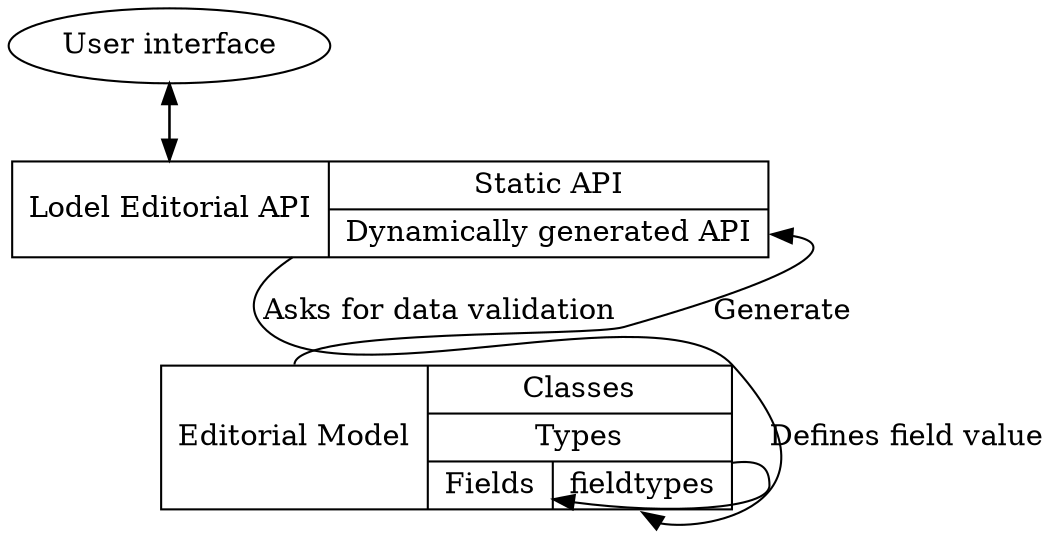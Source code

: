 digraph Lodel2_architecture {
	

	ui [ label="User interface" ]
	leapi [ label="<api>Lodel Editorial API|{Static API|<dynamic> Dynamically generated API}", shape=record ]
	editorial_model [ label="<em>Editorial Model|{Classes|Types|{<fields>Fields|<ftype>fieldtypes}}", shape=record ]

	editorial_model:em -> leapi:dynamic [ label="Generate" ]
	editorial_model:ftype -> editorial_model:fields [ label="Defines field value" ]
	leapi -> editorial_model:ftype [ label="Asks for data validation" ]
	ui -> leapi:api
	leapi:api -> ui

}
